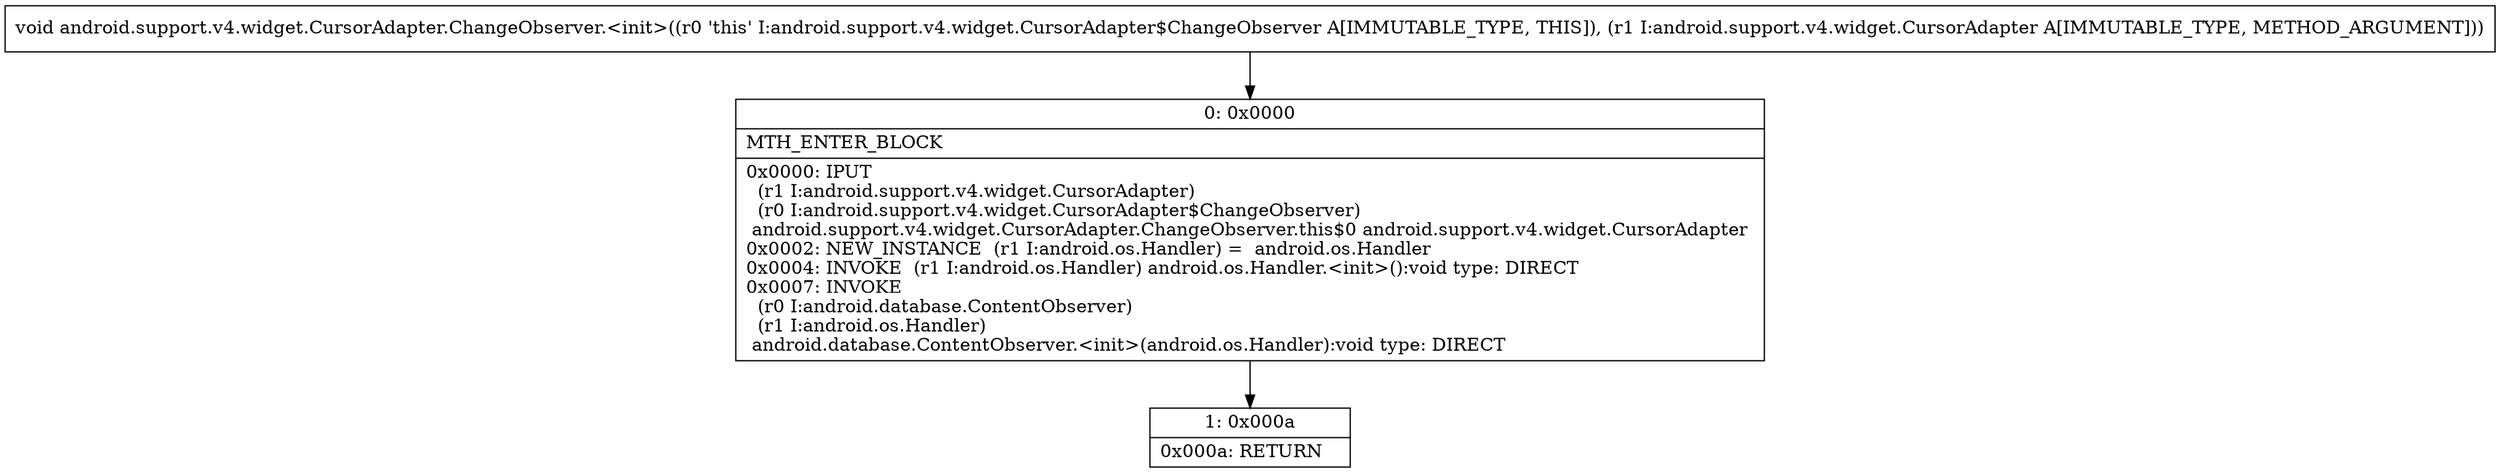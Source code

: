 digraph "CFG forandroid.support.v4.widget.CursorAdapter.ChangeObserver.\<init\>(Landroid\/support\/v4\/widget\/CursorAdapter;)V" {
Node_0 [shape=record,label="{0\:\ 0x0000|MTH_ENTER_BLOCK\l|0x0000: IPUT  \l  (r1 I:android.support.v4.widget.CursorAdapter)\l  (r0 I:android.support.v4.widget.CursorAdapter$ChangeObserver)\l android.support.v4.widget.CursorAdapter.ChangeObserver.this$0 android.support.v4.widget.CursorAdapter \l0x0002: NEW_INSTANCE  (r1 I:android.os.Handler) =  android.os.Handler \l0x0004: INVOKE  (r1 I:android.os.Handler) android.os.Handler.\<init\>():void type: DIRECT \l0x0007: INVOKE  \l  (r0 I:android.database.ContentObserver)\l  (r1 I:android.os.Handler)\l android.database.ContentObserver.\<init\>(android.os.Handler):void type: DIRECT \l}"];
Node_1 [shape=record,label="{1\:\ 0x000a|0x000a: RETURN   \l}"];
MethodNode[shape=record,label="{void android.support.v4.widget.CursorAdapter.ChangeObserver.\<init\>((r0 'this' I:android.support.v4.widget.CursorAdapter$ChangeObserver A[IMMUTABLE_TYPE, THIS]), (r1 I:android.support.v4.widget.CursorAdapter A[IMMUTABLE_TYPE, METHOD_ARGUMENT])) }"];
MethodNode -> Node_0;
Node_0 -> Node_1;
}

